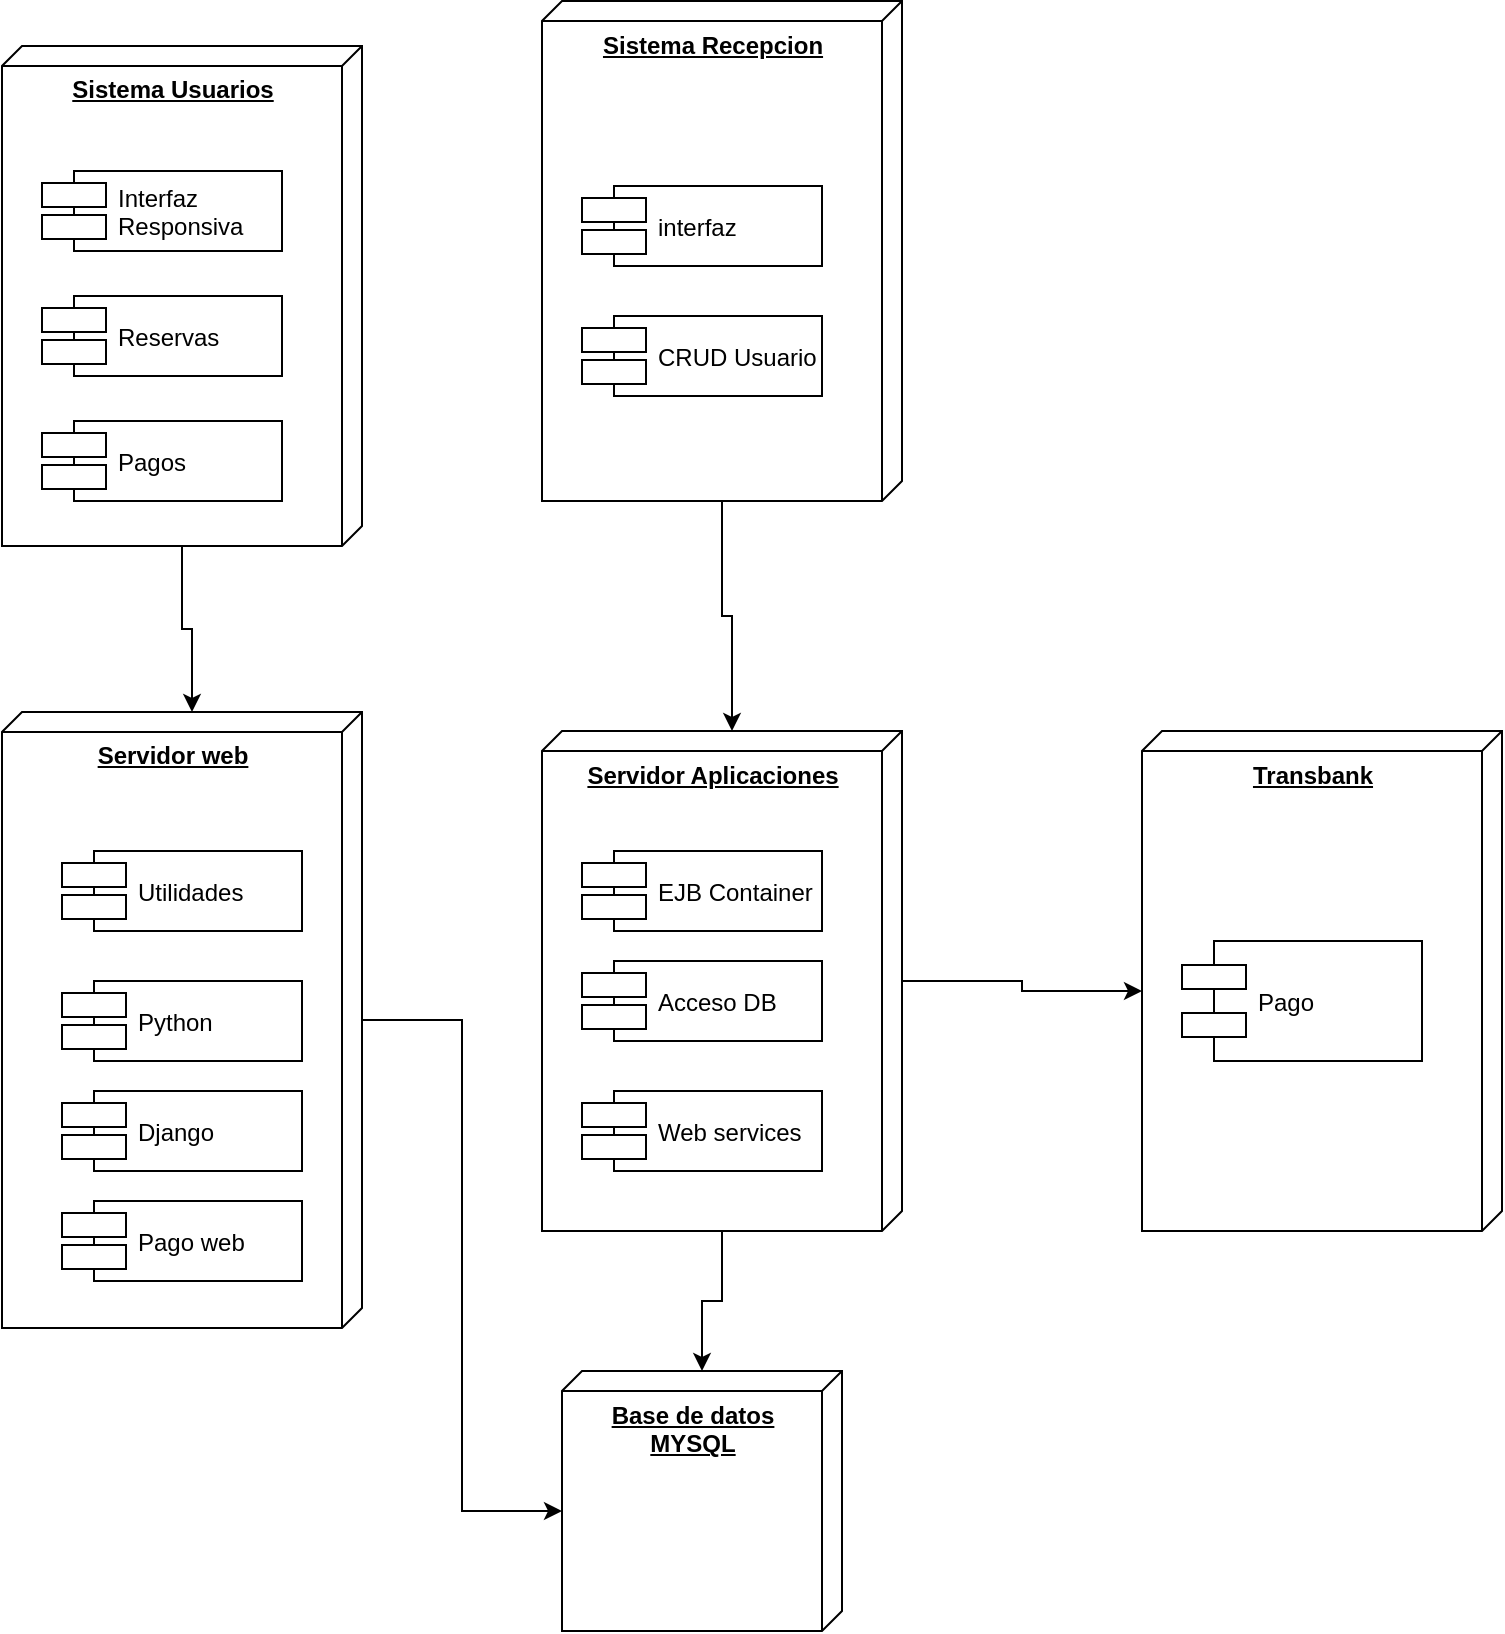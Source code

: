 <mxfile version="12.1.2" type="device" pages="1"><diagram id="Hr8Eel2SEnU7I1r3s2-w" name="Page-1"><mxGraphModel dx="1050" dy="585" grid="1" gridSize="10" guides="1" tooltips="1" connect="1" arrows="1" fold="1" page="1" pageScale="1" pageWidth="827" pageHeight="1169" math="0" shadow="0"><root><mxCell id="0"/><mxCell id="1" parent="0"/><mxCell id="Lc-fx4umfpZdqJSvrO2Z-9" style="edgeStyle=orthogonalEdgeStyle;rounded=0;orthogonalLoop=1;jettySize=auto;html=1;entryX=0;entryY=0;entryDx=130;entryDy=180;entryPerimeter=0;" edge="1" parent="1" source="Lc-fx4umfpZdqJSvrO2Z-2" target="Lc-fx4umfpZdqJSvrO2Z-8"><mxGeometry relative="1" as="geometry"/></mxCell><mxCell id="Lc-fx4umfpZdqJSvrO2Z-11" style="edgeStyle=orthogonalEdgeStyle;rounded=0;orthogonalLoop=1;jettySize=auto;html=1;" edge="1" parent="1" source="Lc-fx4umfpZdqJSvrO2Z-2" target="Lc-fx4umfpZdqJSvrO2Z-10"><mxGeometry relative="1" as="geometry"/></mxCell><mxCell id="Lc-fx4umfpZdqJSvrO2Z-2" value="&lt;b&gt;Servidor Aplicaciones&lt;/b&gt;" style="verticalAlign=top;align=center;spacingTop=8;spacingLeft=2;spacingRight=12;shape=cube;size=10;direction=south;fontStyle=4;html=1;" vertex="1" parent="1"><mxGeometry x="310" y="692.5" width="180" height="250" as="geometry"/></mxCell><mxCell id="Lc-fx4umfpZdqJSvrO2Z-4" value="EJB Container" style="shape=component;align=left;spacingLeft=36;" vertex="1" parent="1"><mxGeometry x="330" y="752.5" width="120" height="40" as="geometry"/></mxCell><mxCell id="Lc-fx4umfpZdqJSvrO2Z-5" value="Acceso DB" style="shape=component;align=left;spacingLeft=36;" vertex="1" parent="1"><mxGeometry x="330" y="807.5" width="120" height="40" as="geometry"/></mxCell><mxCell id="Lc-fx4umfpZdqJSvrO2Z-6" value="Web services" style="shape=component;align=left;spacingLeft=36;" vertex="1" parent="1"><mxGeometry x="330" y="872.5" width="120" height="40" as="geometry"/></mxCell><mxCell id="Lc-fx4umfpZdqJSvrO2Z-8" value="&lt;b&gt;Transbank&lt;/b&gt;" style="verticalAlign=top;align=center;spacingTop=8;spacingLeft=2;spacingRight=12;shape=cube;size=10;direction=south;fontStyle=4;html=1;" vertex="1" parent="1"><mxGeometry x="610" y="692.5" width="180" height="250" as="geometry"/></mxCell><mxCell id="Lc-fx4umfpZdqJSvrO2Z-3" value="Pago" style="shape=component;align=left;spacingLeft=36;" vertex="1" parent="1"><mxGeometry x="630" y="797.5" width="120" height="60" as="geometry"/></mxCell><mxCell id="Lc-fx4umfpZdqJSvrO2Z-10" value="&lt;b&gt;Base de datos&lt;br&gt;MYSQL&lt;br&gt;&lt;/b&gt;" style="verticalAlign=top;align=center;spacingTop=8;spacingLeft=2;spacingRight=12;shape=cube;size=10;direction=south;fontStyle=4;html=1;" vertex="1" parent="1"><mxGeometry x="320" y="1012.5" width="140" height="130" as="geometry"/></mxCell><mxCell id="Lc-fx4umfpZdqJSvrO2Z-16" style="edgeStyle=orthogonalEdgeStyle;rounded=0;orthogonalLoop=1;jettySize=auto;html=1;entryX=0;entryY=0;entryDx=0;entryDy=85;entryPerimeter=0;" edge="1" parent="1" source="Lc-fx4umfpZdqJSvrO2Z-12" target="Lc-fx4umfpZdqJSvrO2Z-2"><mxGeometry relative="1" as="geometry"/></mxCell><mxCell id="Lc-fx4umfpZdqJSvrO2Z-12" value="&lt;b&gt;Sistema Recepcion&lt;/b&gt;" style="verticalAlign=top;align=center;spacingTop=8;spacingLeft=2;spacingRight=12;shape=cube;size=10;direction=south;fontStyle=4;html=1;" vertex="1" parent="1"><mxGeometry x="310" y="327.5" width="180" height="250" as="geometry"/></mxCell><mxCell id="Lc-fx4umfpZdqJSvrO2Z-13" value="interfaz" style="shape=component;align=left;spacingLeft=36;" vertex="1" parent="1"><mxGeometry x="330" y="420" width="120" height="40" as="geometry"/></mxCell><mxCell id="Lc-fx4umfpZdqJSvrO2Z-14" value="CRUD Usuario" style="shape=component;align=left;spacingLeft=36;" vertex="1" parent="1"><mxGeometry x="330" y="485" width="120" height="40" as="geometry"/></mxCell><mxCell id="Lc-fx4umfpZdqJSvrO2Z-22" style="edgeStyle=orthogonalEdgeStyle;rounded=0;orthogonalLoop=1;jettySize=auto;html=1;entryX=0;entryY=0;entryDx=0;entryDy=85;entryPerimeter=0;" edge="1" parent="1" source="Lc-fx4umfpZdqJSvrO2Z-17" target="Lc-fx4umfpZdqJSvrO2Z-18"><mxGeometry relative="1" as="geometry"/></mxCell><mxCell id="Lc-fx4umfpZdqJSvrO2Z-17" value="&lt;b&gt;Sistema Usuarios&lt;/b&gt;" style="verticalAlign=top;align=center;spacingTop=8;spacingLeft=2;spacingRight=12;shape=cube;size=10;direction=south;fontStyle=4;html=1;" vertex="1" parent="1"><mxGeometry x="40" y="350" width="180" height="250" as="geometry"/></mxCell><mxCell id="Lc-fx4umfpZdqJSvrO2Z-24" style="edgeStyle=orthogonalEdgeStyle;rounded=0;orthogonalLoop=1;jettySize=auto;html=1;entryX=0;entryY=0;entryDx=70;entryDy=140;entryPerimeter=0;" edge="1" parent="1" source="Lc-fx4umfpZdqJSvrO2Z-18" target="Lc-fx4umfpZdqJSvrO2Z-10"><mxGeometry relative="1" as="geometry"/></mxCell><mxCell id="Lc-fx4umfpZdqJSvrO2Z-18" value="&lt;b&gt;Servidor web&lt;/b&gt;" style="verticalAlign=top;align=center;spacingTop=8;spacingLeft=2;spacingRight=12;shape=cube;size=10;direction=south;fontStyle=4;html=1;" vertex="1" parent="1"><mxGeometry x="40" y="683" width="180" height="308" as="geometry"/></mxCell><mxCell id="Lc-fx4umfpZdqJSvrO2Z-19" value="Interfaz&#10;Responsiva" style="shape=component;align=left;spacingLeft=36;" vertex="1" parent="1"><mxGeometry x="60" y="412.5" width="120" height="40" as="geometry"/></mxCell><mxCell id="Lc-fx4umfpZdqJSvrO2Z-20" value="Reservas" style="shape=component;align=left;spacingLeft=36;" vertex="1" parent="1"><mxGeometry x="60" y="475" width="120" height="40" as="geometry"/></mxCell><mxCell id="Lc-fx4umfpZdqJSvrO2Z-21" value="Pagos" style="shape=component;align=left;spacingLeft=36;" vertex="1" parent="1"><mxGeometry x="60" y="537.5" width="120" height="40" as="geometry"/></mxCell><mxCell id="Lc-fx4umfpZdqJSvrO2Z-23" value="Utilidades" style="shape=component;align=left;spacingLeft=36;" vertex="1" parent="1"><mxGeometry x="70" y="752.5" width="120" height="40" as="geometry"/></mxCell><mxCell id="Lc-fx4umfpZdqJSvrO2Z-25" value="Python" style="shape=component;align=left;spacingLeft=36;" vertex="1" parent="1"><mxGeometry x="70" y="817.5" width="120" height="40" as="geometry"/></mxCell><mxCell id="Lc-fx4umfpZdqJSvrO2Z-26" value="Django" style="shape=component;align=left;spacingLeft=36;" vertex="1" parent="1"><mxGeometry x="70" y="872.5" width="120" height="40" as="geometry"/></mxCell><mxCell id="Lc-fx4umfpZdqJSvrO2Z-28" value="Pago web" style="shape=component;align=left;spacingLeft=36;" vertex="1" parent="1"><mxGeometry x="70" y="927.5" width="120" height="40" as="geometry"/></mxCell></root></mxGraphModel></diagram></mxfile>